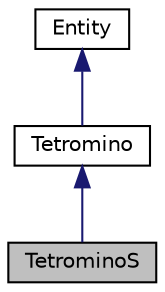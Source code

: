 digraph "TetrominoS"
{
 // LATEX_PDF_SIZE
  edge [fontname="Helvetica",fontsize="10",labelfontname="Helvetica",labelfontsize="10"];
  node [fontname="Helvetica",fontsize="10",shape=record];
  Node1 [label="TetrominoS",height=0.2,width=0.4,color="black", fillcolor="grey75", style="filled", fontcolor="black",tooltip=" "];
  Node2 -> Node1 [dir="back",color="midnightblue",fontsize="10",style="solid"];
  Node2 [label="Tetromino",height=0.2,width=0.4,color="black", fillcolor="white", style="filled",URL="$classTetromino.html",tooltip=" "];
  Node3 -> Node2 [dir="back",color="midnightblue",fontsize="10",style="solid"];
  Node3 [label="Entity",height=0.2,width=0.4,color="black", fillcolor="white", style="filled",URL="$classEntity.html",tooltip=" "];
}
